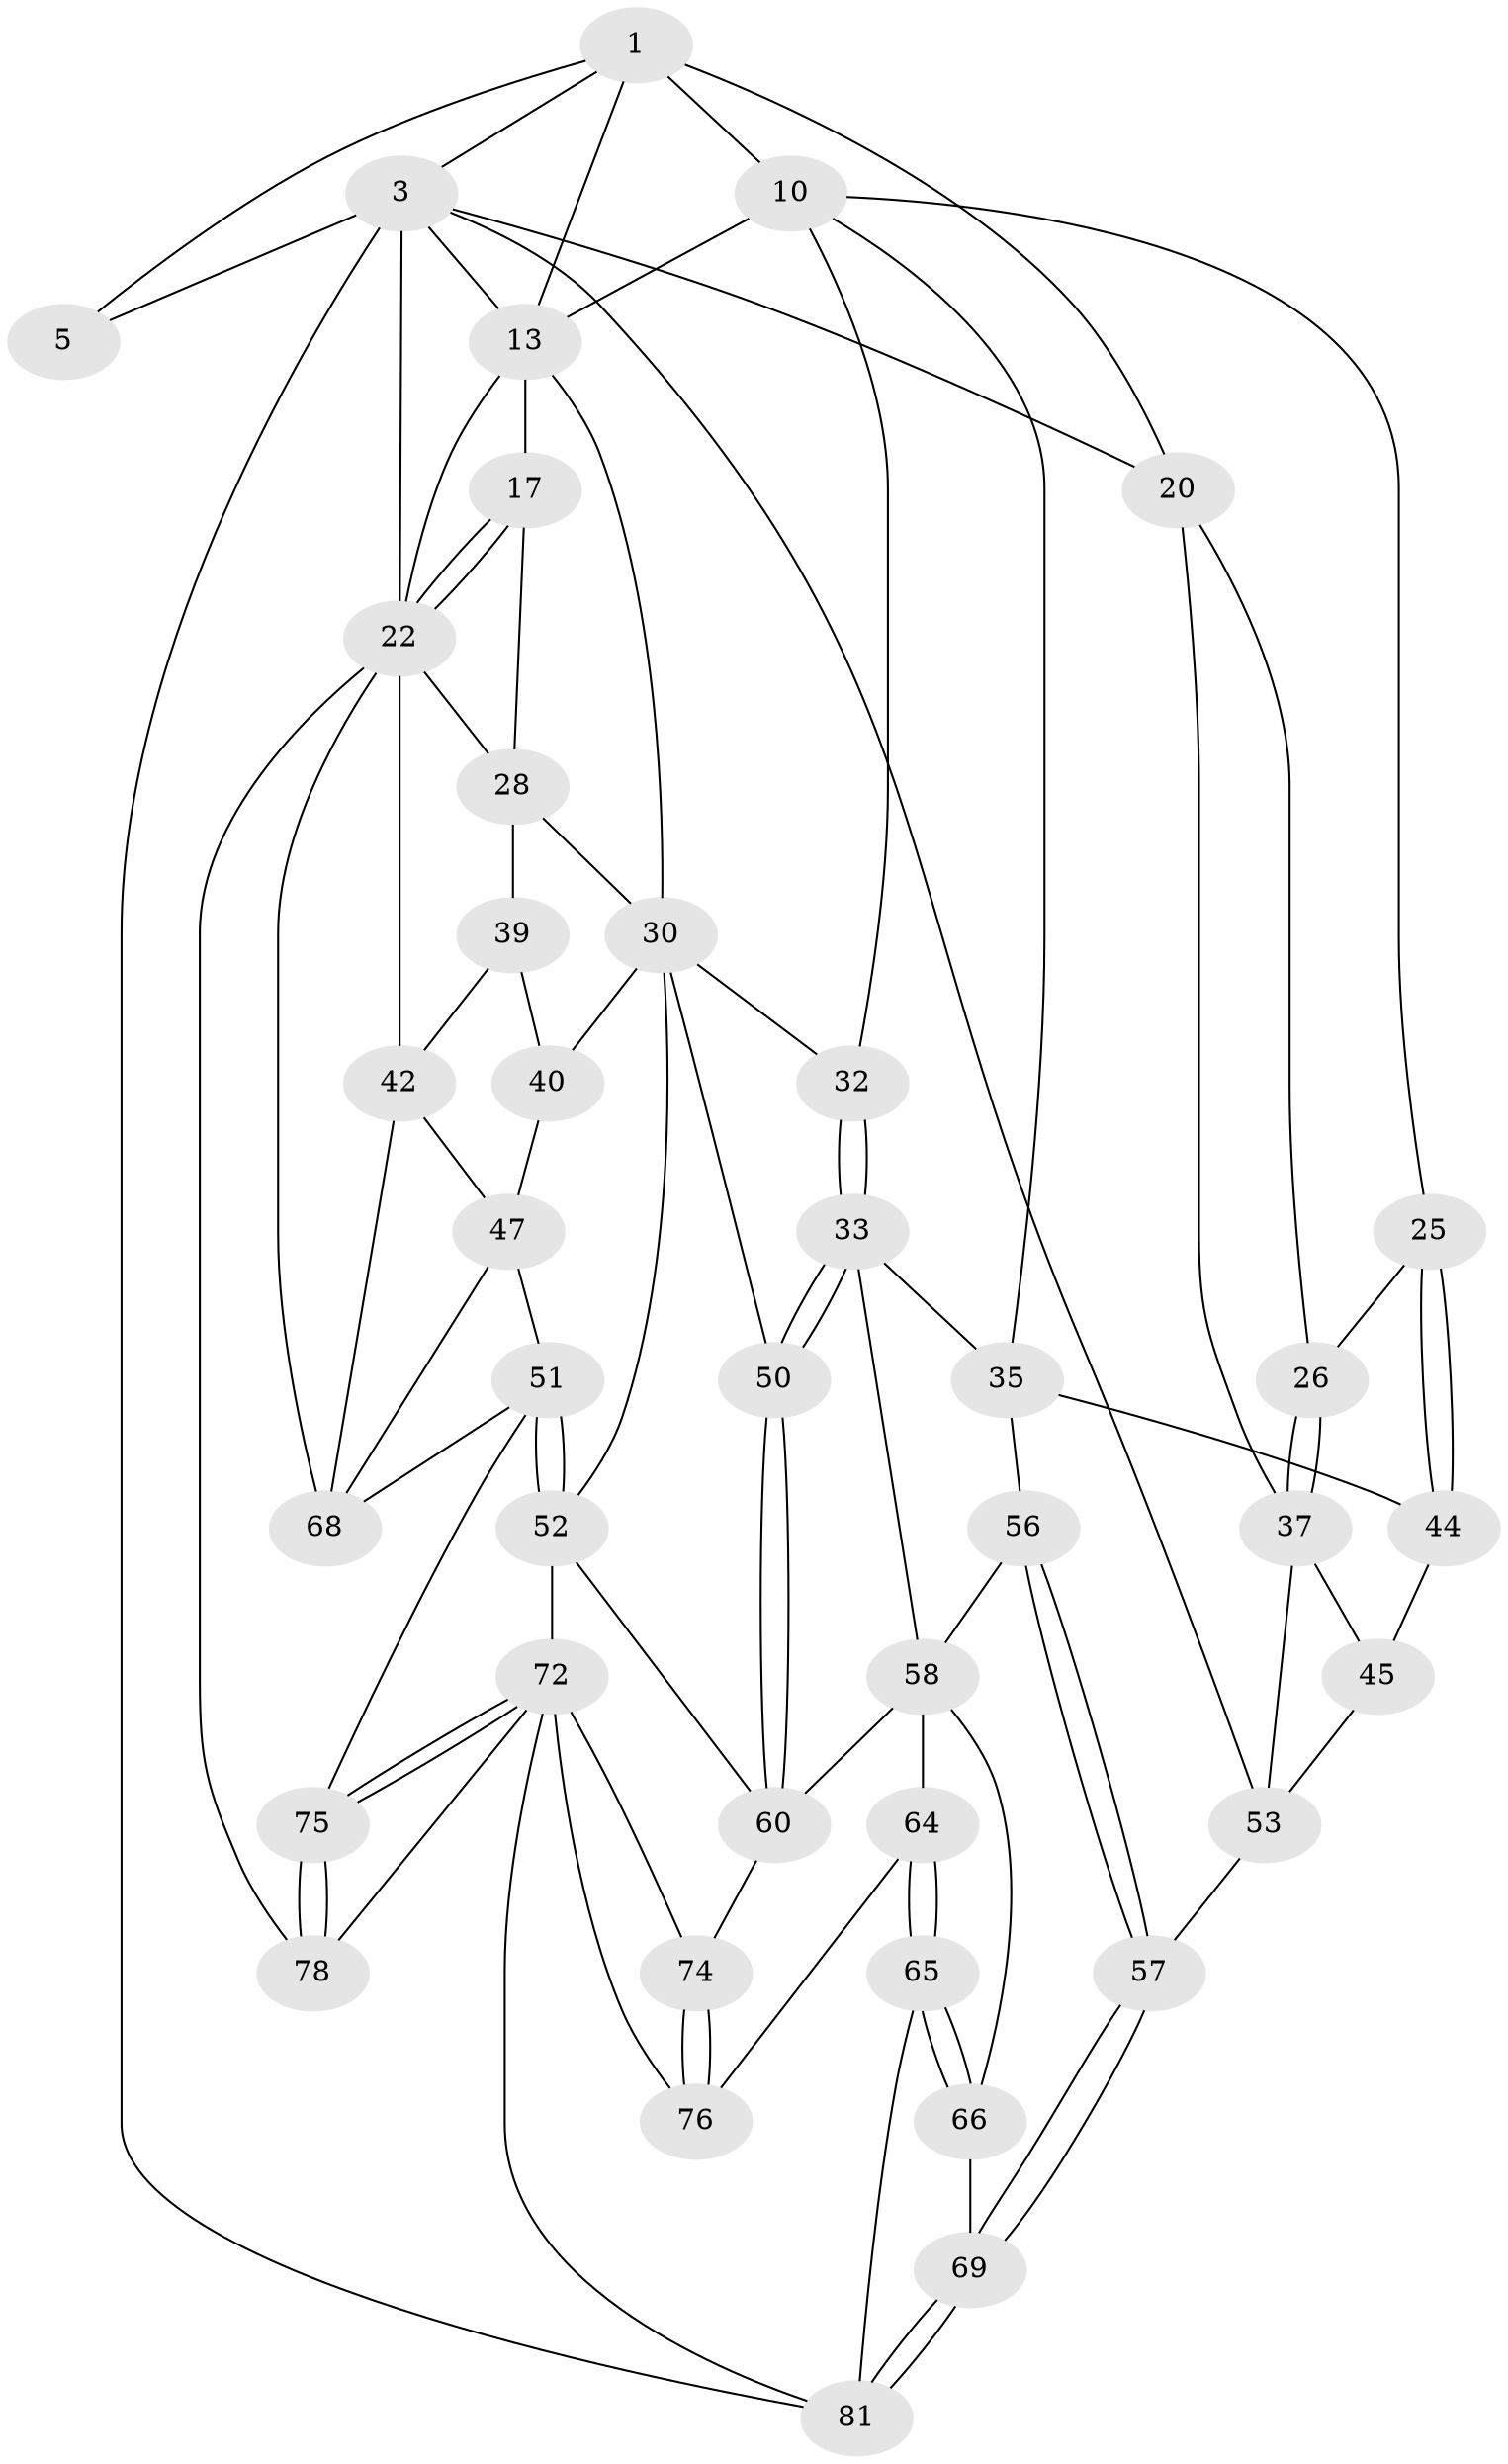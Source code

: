 // original degree distribution, {3: 0.024096385542168676, 4: 0.27710843373493976, 6: 0.24096385542168675, 5: 0.4578313253012048}
// Generated by graph-tools (version 1.1) at 2025/28/03/15/25 16:28:03]
// undirected, 41 vertices, 94 edges
graph export_dot {
graph [start="1"]
  node [color=gray90,style=filled];
  1 [pos="+0.35540611262584876+0.12220416826462599",super="+2+6"];
  3 [pos="+0+0",super="+54+4"];
  5 [pos="+0.10841903166819734+0.21240556236456323",super="+8"];
  10 [pos="+0.44847032187512725+0.47530358354487545",super="+11+16"];
  13 [pos="+0.5741118092140469+0.05190228765384102",super="+14+15"];
  17 [pos="+0.8412940817094158+0.25428533930633834",super="+18"];
  20 [pos="+0.09615099331786306+0.4274080528424397",super="+21"];
  22 [pos="+1+0.2772592076071002",super="+27+23"];
  25 [pos="+0.238014712347053+0.5038054842401272"];
  26 [pos="+0.193911297110093+0.495492437337834"];
  28 [pos="+0.8452992576326683+0.314494052554365",super="+29"];
  30 [pos="+0.6873402376204801+0.5112569749585724",super="+36"];
  32 [pos="+0.553048516616376+0.5599109673605758"];
  33 [pos="+0.5141442530762039+0.6488994534856757",super="+34"];
  35 [pos="+0.37495992607188716+0.6803848893703791",super="+46"];
  37 [pos="+0.039821138374143056+0.590898104290663",super="+38"];
  39 [pos="+0.9067051299286063+0.5845857815514546"];
  40 [pos="+0.7587375688423328+0.6475973984308978"];
  42 [pos="+1+0.6819835812948525",super="+67+43"];
  44 [pos="+0.200436532835503+0.6302555065166773"];
  45 [pos="+0.13464293332956218+0.6829234499411522"];
  47 [pos="+0.9200227665537738+0.750778237912342",super="+48"];
  50 [pos="+0.5251341136419102+0.6802337506464935"];
  51 [pos="+0.7959769502091244+0.8180513857797816",super="+71"];
  52 [pos="+0.7265853504987245+0.8059341926668404",super="+63"];
  53 [pos="+0+0.8140954122847919",super="+55"];
  56 [pos="+0.23744557056939317+0.8043828550209233"];
  57 [pos="+0.13826450599168852+0.8597294912462957"];
  58 [pos="+0.37879853320112866+0.7814825223867783",super="+62+59"];
  60 [pos="+0.5362591347337714+0.7857162286287149",super="+61"];
  64 [pos="+0.4618267213221889+0.9248444894486457"];
  65 [pos="+0.4048407654448538+0.9850556800612685"];
  66 [pos="+0.3763984298332952+0.9573971343349046"];
  68 [pos="+0.9341367794922806+0.8495087903429207",super="+70"];
  69 [pos="+0.14701925191028442+0.8803154981687762"];
  72 [pos="+0.6366599275912699+0.899023932310159",super="+73"];
  74 [pos="+0.6122263773516793+0.9046699423106553"];
  75 [pos="+0.7585407595182666+1"];
  76 [pos="+0.5263327939081403+0.9363771279572052"];
  78 [pos="+0.7594341135984369+1"];
  81 [pos="+0.18842939943135043+1",super="+82"];
  1 -- 10 [weight=2];
  1 -- 3;
  1 -- 13;
  1 -- 20;
  1 -- 5;
  3 -- 81;
  3 -- 53;
  3 -- 13;
  3 -- 5 [weight=2];
  3 -- 22;
  3 -- 20;
  10 -- 35;
  10 -- 25;
  10 -- 32;
  10 -- 13;
  13 -- 17 [weight=2];
  13 -- 30;
  13 -- 22;
  17 -- 22;
  17 -- 22;
  17 -- 28;
  20 -- 26;
  20 -- 37;
  22 -- 28 [weight=2];
  22 -- 68;
  22 -- 42 [weight=2];
  22 -- 78;
  25 -- 26;
  25 -- 44;
  25 -- 44;
  26 -- 37;
  26 -- 37;
  28 -- 30;
  28 -- 39;
  30 -- 32;
  30 -- 50;
  30 -- 52;
  30 -- 40;
  32 -- 33;
  32 -- 33;
  33 -- 50;
  33 -- 50;
  33 -- 58;
  33 -- 35;
  35 -- 56;
  35 -- 44;
  37 -- 45;
  37 -- 53;
  39 -- 40;
  39 -- 42;
  40 -- 47;
  42 -- 68;
  42 -- 47;
  44 -- 45;
  45 -- 53;
  47 -- 68;
  47 -- 51;
  50 -- 60;
  50 -- 60;
  51 -- 52;
  51 -- 52;
  51 -- 75;
  51 -- 68;
  52 -- 72;
  52 -- 60;
  53 -- 57;
  56 -- 57;
  56 -- 57;
  56 -- 58;
  57 -- 69;
  57 -- 69;
  58 -- 64;
  58 -- 60;
  58 -- 66;
  60 -- 74;
  64 -- 65;
  64 -- 65;
  64 -- 76;
  65 -- 66;
  65 -- 66;
  65 -- 81;
  66 -- 69;
  69 -- 81;
  69 -- 81;
  72 -- 75;
  72 -- 75;
  72 -- 81;
  72 -- 74;
  72 -- 76;
  72 -- 78;
  74 -- 76;
  74 -- 76;
  75 -- 78;
  75 -- 78;
}
